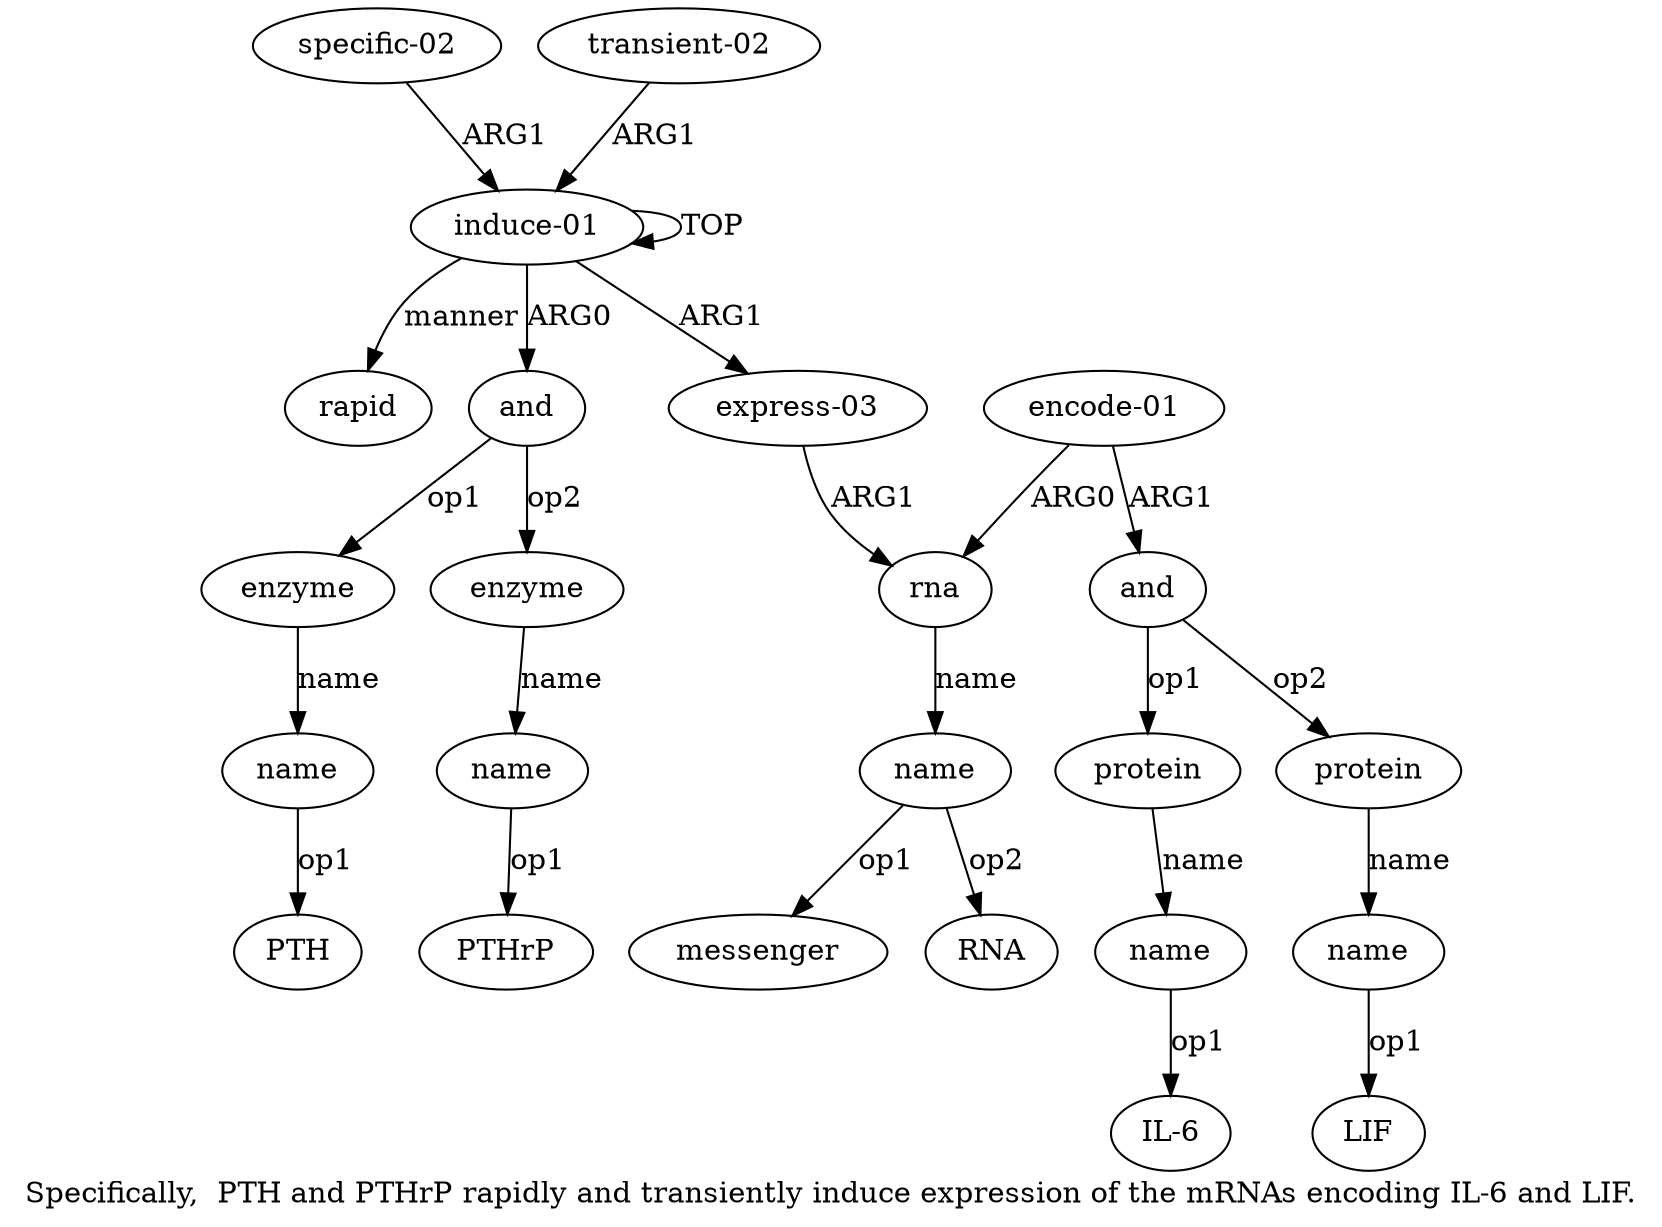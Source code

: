 digraph  {
	graph [label="Specifically,  PTH and PTHrP rapidly and transiently induce expression of the mRNAs encoding IL-6 and LIF."];
	node [label="\N"];
	"a8 messenger"	 [color=black,
		gold_ind=-1,
		gold_label=messenger,
		label=messenger,
		test_ind=-1,
		test_label=messenger];
	"a14 LIF"	 [color=black,
		gold_ind=-1,
		gold_label=LIF,
		label=LIF,
		test_ind=-1,
		test_label=LIF];
	a15	 [color=black,
		gold_ind=15,
		gold_label="specific-02",
		label="specific-02",
		test_ind=15,
		test_label="specific-02"];
	a0	 [color=black,
		gold_ind=0,
		gold_label="induce-01",
		label="induce-01",
		test_ind=0,
		test_label="induce-01"];
	a15 -> a0 [key=0,
	color=black,
	gold_label=ARG1,
	label=ARG1,
	test_label=ARG1];
a14 [color=black,
	gold_ind=14,
	gold_label=name,
	label=name,
	test_ind=14,
	test_label=name];
a14 -> "a14 LIF" [key=0,
color=black,
gold_label=op1,
label=op1,
test_label=op1];
a17 [color=black,
gold_ind=17,
gold_label="transient-02",
label="transient-02",
test_ind=17,
test_label="transient-02"];
a17 -> a0 [key=0,
color=black,
gold_label=ARG1,
label=ARG1,
test_label=ARG1];
a16 [color=black,
gold_ind=16,
gold_label=rapid,
label=rapid,
test_ind=16,
test_label=rapid];
a11 [color=black,
gold_ind=11,
gold_label=protein,
label=protein,
test_ind=11,
test_label=protein];
a12 [color=black,
gold_ind=12,
gold_label=name,
label=name,
test_ind=12,
test_label=name];
a11 -> a12 [key=0,
color=black,
gold_label=name,
label=name,
test_label=name];
a10 [color=black,
gold_ind=10,
gold_label=and,
label=and,
test_ind=10,
test_label=and];
a10 -> a11 [key=0,
color=black,
gold_label=op1,
label=op1,
test_label=op1];
a13 [color=black,
gold_ind=13,
gold_label=protein,
label=protein,
test_ind=13,
test_label=protein];
a10 -> a13 [key=0,
color=black,
gold_label=op2,
label=op2,
test_label=op2];
a13 -> a14 [key=0,
color=black,
gold_label=name,
label=name,
test_label=name];
"a12 IL-6" [color=black,
gold_ind=-1,
gold_label="IL-6",
label="IL-6",
test_ind=-1,
test_label="IL-6"];
a12 -> "a12 IL-6" [key=0,
color=black,
gold_label=op1,
label=op1,
test_label=op1];
a1 [color=black,
gold_ind=1,
gold_label=and,
label=and,
test_ind=1,
test_label=and];
a2 [color=black,
gold_ind=2,
gold_label=enzyme,
label=enzyme,
test_ind=2,
test_label=enzyme];
a1 -> a2 [key=0,
color=black,
gold_label=op1,
label=op1,
test_label=op1];
a4 [color=black,
gold_ind=4,
gold_label=enzyme,
label=enzyme,
test_ind=4,
test_label=enzyme];
a1 -> a4 [key=0,
color=black,
gold_label=op2,
label=op2,
test_label=op2];
a0 -> a16 [key=0,
color=black,
gold_label=manner,
label=manner,
test_label=manner];
a0 -> a1 [key=0,
color=black,
gold_label=ARG0,
label=ARG0,
test_label=ARG0];
a0 -> a0 [key=0,
color=black,
gold_label=TOP,
label=TOP,
test_label=TOP];
a6 [color=black,
gold_ind=6,
gold_label="express-03",
label="express-03",
test_ind=6,
test_label="express-03"];
a0 -> a6 [key=0,
color=black,
gold_label=ARG1,
label=ARG1,
test_label=ARG1];
"a3 PTH" [color=black,
gold_ind=-1,
gold_label=PTH,
label=PTH,
test_ind=-1,
test_label=PTH];
a3 [color=black,
gold_ind=3,
gold_label=name,
label=name,
test_ind=3,
test_label=name];
a2 -> a3 [key=0,
color=black,
gold_label=name,
label=name,
test_label=name];
a5 [color=black,
gold_ind=5,
gold_label=name,
label=name,
test_ind=5,
test_label=name];
"a5 PTHrP" [color=black,
gold_ind=-1,
gold_label=PTHrP,
label=PTHrP,
test_ind=-1,
test_label=PTHrP];
a5 -> "a5 PTHrP" [key=0,
color=black,
gold_label=op1,
label=op1,
test_label=op1];
a4 -> a5 [key=0,
color=black,
gold_label=name,
label=name,
test_label=name];
a7 [color=black,
gold_ind=7,
gold_label=rna,
label=rna,
test_ind=7,
test_label=rna];
a8 [color=black,
gold_ind=8,
gold_label=name,
label=name,
test_ind=8,
test_label=name];
a7 -> a8 [key=0,
color=black,
gold_label=name,
label=name,
test_label=name];
a6 -> a7 [key=0,
color=black,
gold_label=ARG1,
label=ARG1,
test_label=ARG1];
a9 [color=black,
gold_ind=9,
gold_label="encode-01",
label="encode-01",
test_ind=9,
test_label="encode-01"];
a9 -> a10 [key=0,
color=black,
gold_label=ARG1,
label=ARG1,
test_label=ARG1];
a9 -> a7 [key=0,
color=black,
gold_label=ARG0,
label=ARG0,
test_label=ARG0];
a8 -> "a8 messenger" [key=0,
color=black,
gold_label=op1,
label=op1,
test_label=op1];
"a8 RNA" [color=black,
gold_ind=-1,
gold_label=RNA,
label=RNA,
test_ind=-1,
test_label=RNA];
a8 -> "a8 RNA" [key=0,
color=black,
gold_label=op2,
label=op2,
test_label=op2];
a3 -> "a3 PTH" [key=0,
color=black,
gold_label=op1,
label=op1,
test_label=op1];
}
